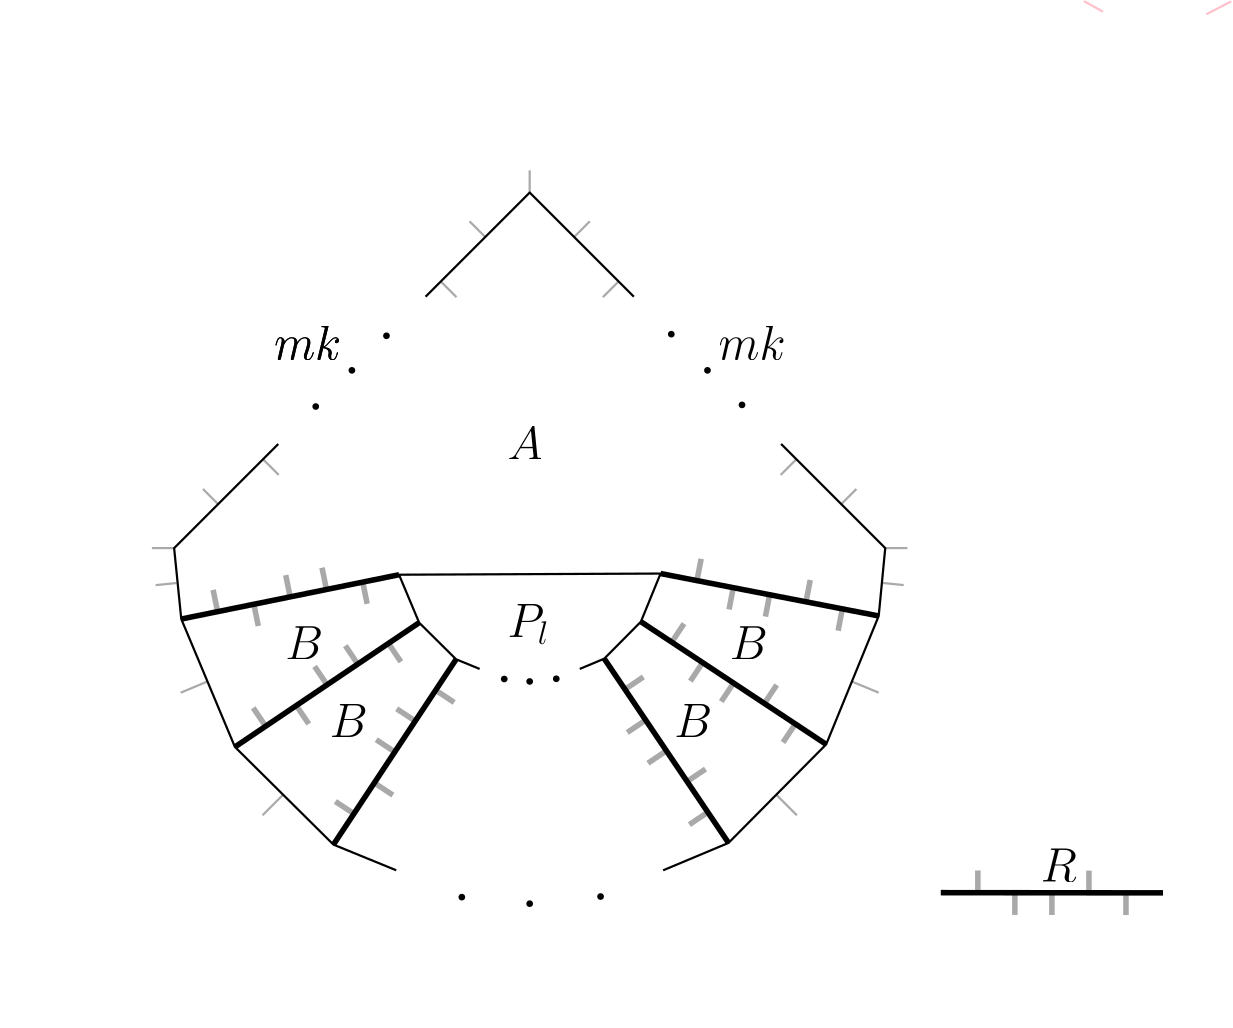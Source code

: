 <?xml version="1.0"?>
<!DOCTYPE ipe SYSTEM "ipe.dtd">
<ipe version="70206" creator="Ipe 7.2.7">
<info created="D:20180508103944" modified="D:20180508114937"/>
<ipestyle name="basic">
<symbol name="arrow/arc(spx)">
<path stroke="sym-stroke" fill="sym-stroke" pen="sym-pen">
0 0 m
-1 0.333 l
-1 -0.333 l
h
</path>
</symbol>
<symbol name="arrow/farc(spx)">
<path stroke="sym-stroke" fill="white" pen="sym-pen">
0 0 m
-1 0.333 l
-1 -0.333 l
h
</path>
</symbol>
<symbol name="arrow/ptarc(spx)">
<path stroke="sym-stroke" fill="sym-stroke" pen="sym-pen">
0 0 m
-1 0.333 l
-0.8 0 l
-1 -0.333 l
h
</path>
</symbol>
<symbol name="arrow/fptarc(spx)">
<path stroke="sym-stroke" fill="white" pen="sym-pen">
0 0 m
-1 0.333 l
-0.8 0 l
-1 -0.333 l
h
</path>
</symbol>
<symbol name="mark/circle(sx)" transformations="translations">
<path fill="sym-stroke">
0.6 0 0 0.6 0 0 e
0.4 0 0 0.4 0 0 e
</path>
</symbol>
<symbol name="mark/disk(sx)" transformations="translations">
<path fill="sym-stroke">
0.6 0 0 0.6 0 0 e
</path>
</symbol>
<symbol name="mark/fdisk(sfx)" transformations="translations">
<group>
<path fill="sym-fill">
0.5 0 0 0.5 0 0 e
</path>
<path fill="sym-stroke" fillrule="eofill">
0.6 0 0 0.6 0 0 e
0.4 0 0 0.4 0 0 e
</path>
</group>
</symbol>
<symbol name="mark/box(sx)" transformations="translations">
<path fill="sym-stroke" fillrule="eofill">
-0.6 -0.6 m
0.6 -0.6 l
0.6 0.6 l
-0.6 0.6 l
h
-0.4 -0.4 m
0.4 -0.4 l
0.4 0.4 l
-0.4 0.4 l
h
</path>
</symbol>
<symbol name="mark/square(sx)" transformations="translations">
<path fill="sym-stroke">
-0.6 -0.6 m
0.6 -0.6 l
0.6 0.6 l
-0.6 0.6 l
h
</path>
</symbol>
<symbol name="mark/fsquare(sfx)" transformations="translations">
<group>
<path fill="sym-fill">
-0.5 -0.5 m
0.5 -0.5 l
0.5 0.5 l
-0.5 0.5 l
h
</path>
<path fill="sym-stroke" fillrule="eofill">
-0.6 -0.6 m
0.6 -0.6 l
0.6 0.6 l
-0.6 0.6 l
h
-0.4 -0.4 m
0.4 -0.4 l
0.4 0.4 l
-0.4 0.4 l
h
</path>
</group>
</symbol>
<symbol name="mark/cross(sx)" transformations="translations">
<group>
<path fill="sym-stroke">
-0.43 -0.57 m
0.57 0.43 l
0.43 0.57 l
-0.57 -0.43 l
h
</path>
<path fill="sym-stroke">
-0.43 0.57 m
0.57 -0.43 l
0.43 -0.57 l
-0.57 0.43 l
h
</path>
</group>
</symbol>
<symbol name="arrow/fnormal(spx)">
<path stroke="sym-stroke" fill="white" pen="sym-pen">
0 0 m
-1 0.333 l
-1 -0.333 l
h
</path>
</symbol>
<symbol name="arrow/pointed(spx)">
<path stroke="sym-stroke" fill="sym-stroke" pen="sym-pen">
0 0 m
-1 0.333 l
-0.8 0 l
-1 -0.333 l
h
</path>
</symbol>
<symbol name="arrow/fpointed(spx)">
<path stroke="sym-stroke" fill="white" pen="sym-pen">
0 0 m
-1 0.333 l
-0.8 0 l
-1 -0.333 l
h
</path>
</symbol>
<symbol name="arrow/linear(spx)">
<path stroke="sym-stroke" pen="sym-pen">
-1 0.333 m
0 0 l
-1 -0.333 l
</path>
</symbol>
<symbol name="arrow/fdouble(spx)">
<path stroke="sym-stroke" fill="white" pen="sym-pen">
0 0 m
-1 0.333 l
-1 -0.333 l
h
-1 0 m
-2 0.333 l
-2 -0.333 l
h
</path>
</symbol>
<symbol name="arrow/double(spx)">
<path stroke="sym-stroke" fill="sym-stroke" pen="sym-pen">
0 0 m
-1 0.333 l
-1 -0.333 l
h
-1 0 m
-2 0.333 l
-2 -0.333 l
h
</path>
</symbol>
<pen name="heavier" value="0.8"/>
<pen name="fat" value="1.2"/>
<pen name="ultrafat" value="2"/>
<symbolsize name="large" value="5"/>
<symbolsize name="small" value="2"/>
<symbolsize name="tiny" value="1.1"/>
<arrowsize name="large" value="10"/>
<arrowsize name="small" value="5"/>
<arrowsize name="tiny" value="3"/>
<color name="red" value="1 0 0"/>
<color name="green" value="0 1 0"/>
<color name="blue" value="0 0 1"/>
<color name="yellow" value="1 1 0"/>
<color name="orange" value="1 0.647 0"/>
<color name="gold" value="1 0.843 0"/>
<color name="purple" value="0.627 0.125 0.941"/>
<color name="gray" value="0.745"/>
<color name="brown" value="0.647 0.165 0.165"/>
<color name="navy" value="0 0 0.502"/>
<color name="pink" value="1 0.753 0.796"/>
<color name="seagreen" value="0.18 0.545 0.341"/>
<color name="turquoise" value="0.251 0.878 0.816"/>
<color name="violet" value="0.933 0.51 0.933"/>
<color name="darkblue" value="0 0 0.545"/>
<color name="darkcyan" value="0 0.545 0.545"/>
<color name="darkgray" value="0.663"/>
<color name="darkgreen" value="0 0.392 0"/>
<color name="darkmagenta" value="0.545 0 0.545"/>
<color name="darkorange" value="1 0.549 0"/>
<color name="darkred" value="0.545 0 0"/>
<color name="lightblue" value="0.678 0.847 0.902"/>
<color name="lightcyan" value="0.878 1 1"/>
<color name="lightgray" value="0.827"/>
<color name="lightgreen" value="0.565 0.933 0.565"/>
<color name="lightyellow" value="1 1 0.878"/>
<dashstyle name="dashed" value="[4] 0"/>
<dashstyle name="dotted" value="[1 3] 0"/>
<dashstyle name="dash dotted" value="[4 2 1 2] 0"/>
<dashstyle name="dash dot dotted" value="[4 2 1 2 1 2] 0"/>
<textsize name="large" value="\large"/>
<textsize name="Large" value="\Large"/>
<textsize name="LARGE" value="\LARGE"/>
<textsize name="huge" value="\huge"/>
<textsize name="Huge" value="\Huge"/>
<textsize name="small" value="\small"/>
<textsize name="footnote" value="\footnotesize"/>
<textsize name="tiny" value="\tiny"/>
<textstyle name="center" begin="\begin{center}" end="\end{center}"/>
<textstyle name="itemize" begin="\begin{itemize}" end="\end{itemize}"/>
<textstyle name="item" begin="\begin{itemize}\item{}" end="\end{itemize}"/>
<gridsize name="4 pts" value="4"/>
<gridsize name="8 pts (~3 mm)" value="8"/>
<gridsize name="16 pts (~6 mm)" value="16"/>
<gridsize name="32 pts (~12 mm)" value="32"/>
<gridsize name="10 pts (~3.5 mm)" value="10"/>
<gridsize name="20 pts (~7 mm)" value="20"/>
<gridsize name="14 pts (~5 mm)" value="14"/>
<gridsize name="28 pts (~10 mm)" value="28"/>
<gridsize name="56 pts (~20 mm)" value="56"/>
<anglesize name="90 deg" value="90"/>
<anglesize name="60 deg" value="60"/>
<anglesize name="45 deg" value="45"/>
<anglesize name="30 deg" value="30"/>
<anglesize name="22.5 deg" value="22.5"/>
<opacity name="10%" value="0.1"/>
<opacity name="30%" value="0.3"/>
<opacity name="50%" value="0.5"/>
<opacity name="75%" value="0.75"/>
<tiling name="falling" angle="-60" step="4" width="1"/>
<tiling name="rising" angle="30" step="4" width="1"/>
</ipestyle>
<page>
<layer name="alpha"/>
<view layers="alpha" active="alpha"/>
<group layer="alpha">
<group>
<path matrix="0.707107 0.707107 -0.707107 0.707107 470.96 -192.999" stroke="white">
65.514 638.902 m
415.595 493.893 l
378.941 437.059 l
154.464 661.536 l
196.649 703.286 l
317.829 410.731 l
256 401.899 l
256 716.656 l
315.684 704.09 l
191.641 404.623 l
135.103 439.103 l
383.577 687.577 l
428.132 631.299 l
93.8168 492.822 l
83.541 560 l
449.787 560 l
</path>
<path matrix="0.551937 0.833886 -0.833886 0.551937 581.68 -138.559" stroke="white">
65.514 638.902 m
415.595 493.893 l
378.941 437.059 l
154.464 661.536 l
196.649 703.286 l
317.829 410.731 l
256 401.899 l
256 716.656 l
315.684 704.09 l
191.641 404.623 l
135.103 439.103 l
383.577 687.577 l
428.132 631.299 l
93.8168 492.822 l
83.541 560 l
449.787 560 l
</path>
<path stroke="white" pen="heavier">
128 0 0 128 256 384 e
</path>
<path stroke="white" pen="heavier">
48 0 0 48 256 384 e
</path>
</group>
<path stroke="white" pen="heavier">
136 0 0 136 256 384 e
</path>
</group>
<path matrix="-0.990146 0.0978575 0.097901 0.989707 471.883 -21.099" stroke="darkgray" pen="heavier">
128 384 m
120 384 l
</path>
<path matrix="0.990146 0.0978575 -0.097901 0.989707 40.1165 -21.099" stroke="darkgray" pen="heavier">
128 384 m
120 384 l
</path>
<group>
<group matrix="0.818023 -0.159007 0.190809 0.981627 -18.8314 46.2346">
<path stroke="darkgray" pen="ultrafat">
320 384 m
320 392 l
</path>
<path matrix="1 0 0 1 0 -8" stroke="darkgray" pen="ultrafat">
336 384 m
336 392 l
</path>
<path matrix="1 0 0 1 0 -8" stroke="darkgray" pen="ultrafat">
352 384 m
352 392 l
</path>
<path stroke="darkgray" pen="ultrafat">
368 384 m
368 392 l
</path>
<path matrix="1 0 0 1 0 -8" stroke="darkgray" pen="ultrafat">
384 384 m
384 392 l
</path>
</group>
<group matrix="0.694905 -0.459947 0.551937 0.833886 -127.168 177.119">
<path stroke="darkgray" pen="ultrafat">
320 384 m
320 392 l
</path>
<path matrix="1 0 0 1 0 -8" stroke="darkgray" pen="ultrafat">
336 384 m
336 392 l
</path>
<path matrix="1 0 0 1 0 -8" stroke="darkgray" pen="ultrafat">
352 384 m
352 392 l
</path>
<path stroke="darkgray" pen="ultrafat">
368 384 m
368 392 l
</path>
<path matrix="1 0 0 1 0 -8" stroke="darkgray" pen="ultrafat">
384 384 m
384 392 l
</path>
</group>
<group matrix="0.465994 -0.690865 0.829038 0.559193 -177.171 339.499">
<path stroke="darkgray" pen="ultrafat">
320 384 m
320 392 l
</path>
<path matrix="1 0 0 1 0 -8" stroke="darkgray" pen="ultrafat">
336 384 m
336 392 l
</path>
<path matrix="1 0 0 1 0 -8" stroke="darkgray" pen="ultrafat">
352 384 m
352 392 l
</path>
<path stroke="darkgray" pen="ultrafat">
368 384 m
368 392 l
</path>
<path matrix="1 0 0 1 0 -8" stroke="darkgray" pen="ultrafat">
384 384 m
384 392 l
</path>
</group>
<group matrix="-0.459947 -0.694905 0.833886 -0.551937 49.1189 767.168">
<path stroke="darkgray" pen="ultrafat">
320 384 m
320 392 l
</path>
<path matrix="1 0 0 1 0 -8" stroke="darkgray" pen="ultrafat">
336 384 m
336 392 l
</path>
<path matrix="1 0 0 1 0 -8" stroke="darkgray" pen="ultrafat">
352 384 m
352 392 l
</path>
<path stroke="darkgray" pen="ultrafat">
368 384 m
368 392 l
</path>
<path matrix="1 0 0 1 0 -8" stroke="darkgray" pen="ultrafat">
384 384 m
384 392 l
</path>
</group>
<group matrix="-0.690865 -0.465994 0.559193 -0.829038 211.499 817.171">
<path stroke="darkgray" pen="ultrafat">
320 384 m
320 392 l
</path>
<path matrix="1 0 0 1 0 -8" stroke="darkgray" pen="ultrafat">
336 384 m
336 392 l
</path>
<path matrix="1 0 0 1 0 -8" stroke="darkgray" pen="ultrafat">
352 384 m
352 392 l
</path>
<path stroke="darkgray" pen="ultrafat">
368 384 m
368 392 l
</path>
<path matrix="1 0 0 1 0 -8" stroke="darkgray" pen="ultrafat">
384 384 m
384 392 l
</path>
</group>
<group matrix="-0.816604 -0.16614 0.199368 -0.979925 380.654 801.228">
<path stroke="darkgray" pen="ultrafat">
320 384 m
320 392 l
</path>
<path matrix="1 0 0 1 0 -8" stroke="darkgray" pen="ultrafat">
336 384 m
336 392 l
</path>
<path matrix="1 0 0 1 0 -8" stroke="darkgray" pen="ultrafat">
352 384 m
352 392 l
</path>
<path stroke="darkgray" pen="ultrafat">
368 384 m
368 392 l
</path>
<path matrix="1 0 0 1 0 -8" stroke="darkgray" pen="ultrafat">
384 384 m
384 392 l
</path>
</group>
</group>
<group matrix="0.833333 -0.00066813 0.00080176 1 150.359 -123.835">
<path stroke="darkgray" pen="ultrafat">
320 384 m
320 392 l
</path>
<path matrix="1 0 0 1 0 -8" stroke="darkgray" pen="ultrafat">
336 384 m
336 392 l
</path>
<path matrix="1 0 0 1 0 -8" stroke="darkgray" pen="ultrafat">
352 384 m
352 392 l
</path>
<path stroke="darkgray" pen="ultrafat">
368 384 m
368 392 l
</path>
<path matrix="1 0 0 1 0 -8" stroke="darkgray" pen="ultrafat">
384 384 m
384 392 l
</path>
</group>
<path stroke="white" pen="heavier">
256 512 m
128 384 l
130.57 358.481 l
149.883 312.423 l
185.352 277.263 l
231.576 258.352 l
281.519 258.57 l
327.577 277.883 l
362.737 313.352 l
381.648 359.576 l
384 384 l
256 512 l
256 512 l
</path>
<path stroke="darkgray" pen="heavier">
256 512 m
256 520 l
</path>
<path matrix="-0.707107 -0.707107 -0.707107 0.707107 707.387 173.363" stroke="darkgray" pen="heavier">
80 400 m
72 400 l
</path>
<path matrix="-0.707107 -0.707107 -0.707107 0.707107 685.754 184.069" stroke="darkgray" pen="heavier">
80 400 m
72 400 l
</path>
<path matrix="-0.707107 -0.707107 -0.707107 0.707107 621.754 248.069" stroke="darkgray" pen="heavier">
80 400 m
72 400 l
</path>
<path matrix="-0.707107 -0.707107 -0.707107 0.707107 611.411 269.726" stroke="darkgray" pen="heavier">
80 400 m
72 400 l
</path>
<path matrix="0.707107 -0.707107 0.707107 0.707107 -195.387 173.363" stroke="darkgray" pen="heavier">
80 400 m
72 400 l
</path>
<path matrix="0.707107 -0.707107 0.707107 0.707107 -173.754 184.069" stroke="darkgray" pen="heavier">
80 400 m
72 400 l
</path>
<path matrix="0.707107 -0.707107 0.707107 0.707107 -109.754 248.069" stroke="darkgray" pen="heavier">
80 400 m
72 400 l
</path>
<path matrix="0.707107 -0.707107 0.707107 0.707107 -99.411 269.726" stroke="darkgray" pen="heavier">
80 400 m
72 400 l
</path>
<path stroke="darkgray" pen="heavier">
384 384 m
392 384 l
392 384 l
</path>
<path stroke="darkgray" pen="heavier">
371.985 335.957 m
381.648 331.955 l
</path>
<path stroke="darkgray" pen="heavier">
344.771 295.229 m
352.167 287.833 l
</path>
<path stroke="darkgray" pen="heavier">
128 384 m
120 384 l
</path>
<path stroke="darkgray" pen="heavier">
140 336 m
130.352 331.955 l
</path>
<path stroke="darkgray" pen="heavier">
167.229 295.229 m
159.833 287.833 l
</path>
<path matrix="1 0 0 1 226.112 60.888" stroke="pink" pen="heavier">
229.412 520.036 m
236.244 516.254 l
</path>
<path matrix="1 0 0 1 226.112 60.888" stroke="pink" pen="heavier">
273.493 515.301 m
282.436 519.936 l
</path>
<path stroke="black" pen="heavier">
237.984 340.505 m
229.507 343.973 l
216.206 357.159 l
208.964 374.43 l
303.118 374.841 l
296.027 357.507 l
282.841 344.206 l
274.016 340.505 l
</path>
<path stroke="black" pen="heavier">
218.51 474.51 m
256 512 l
293.49 474.51 l
</path>
<path stroke="black" pen="heavier">
165.49 421.49 m
128 384 l
130.57 358.481 l
149.883 312.423 l
185.352 277.263 l
207.957 268.015 l
</path>
<path stroke="black" pen="heavier">
346.51 421.49 m
384 384 l
381.648 359.576 l
362.737 313.352 l
327.577 277.883 l
304.043 268.015 l
</path>
<use name="mark/disk(sx)" pos="192 448" size="small" stroke="black"/>
<use name="mark/disk(sx)" pos="178.979 434.979" size="small" stroke="black"/>
<use name="mark/disk(sx)" pos="204.44 460.44" size="small" stroke="black"/>
<use name="mark/disk(sx)" pos="320 448" size="small" stroke="black"/>
<use name="mark/disk(sx)" pos="306.979 461.021" size="small" stroke="black"/>
<use name="mark/disk(sx)" pos="332.44 435.56" size="small" stroke="black"/>
<use name="mark/disk(sx)" pos="256 336" size="small" stroke="black"/>
<use name="mark/disk(sx)" pos="246.841 336.882" size="small" stroke="black"/>
<use name="mark/disk(sx)" pos="265.57 336.964" size="small" stroke="black"/>
<use name="mark/disk(sx)" pos="256 256" size="small" stroke="black"/>
<use name="mark/disk(sx)" pos="231.576 258.352" size="small" stroke="black"/>
<use name="mark/disk(sx)" pos="281.519 258.57" size="small" stroke="black"/>
<path stroke="black" pen="ultrafat">
130.57 358.481 m
208.964 374.43 l
208.964 374.43 l
</path>
<path stroke="black" pen="ultrafat">
149.883 312.423 m
216.206 357.159 l
</path>
<path stroke="black" pen="ultrafat">
185.352 277.263 m
229.507 343.973 l
</path>
<path stroke="black" pen="ultrafat">
282.841 344.206 m
327.577 277.883 l
</path>
<path stroke="black" pen="ultrafat">
296.027 357.507 m
362.737 313.352 l
</path>
<path stroke="black" pen="ultrafat">
303.118 374.841 m
381.648 359.576 l
</path>
<text transformations="translations" pos="164 452" stroke="black" type="label" width="24.089" height="11.955" depth="0" valign="baseline" size="LARGE" style="math">mk</text>
<path matrix="0.98178 0.190022 -0.190022 0.98178 177.633 -165.649" stroke="black" pen="ultrafat">
303.118 374.841 m
381.648 359.576 l
</path>
<group>
<group>
<text transformations="translations" pos="248 416" stroke="black" type="label" width="12.636" height="11.764" depth="0" valign="baseline" size="LARGE" style="math">A</text>
<text matrix="1 0 0 1 4 -4" transformations="translations" pos="164 348" stroke="black" type="label" width="13.675" height="11.764" depth="0" valign="baseline" size="LARGE" style="math">B</text>
<text matrix="1 0 0 1 20 -32" transformations="translations" pos="164 348" stroke="black" type="label" width="13.675" height="11.764" depth="0" valign="baseline" size="LARGE" style="math">B</text>
<text matrix="1 0 0 1 144 -32" transformations="translations" pos="164 348" stroke="black" type="label" width="13.675" height="11.764" depth="0" valign="baseline" size="LARGE" style="math">B</text>
<text matrix="1 0 0 1 164 -4" transformations="translations" pos="164 348" stroke="black" type="label" width="13.675" height="11.764" depth="0" valign="baseline" size="LARGE" style="math">B</text>
</group>
<text transformations="translations" pos="248 352" stroke="black" type="label" width="15.113" height="11.766" depth="2.58" valign="baseline" size="LARGE" style="math">P_l</text>
<text transformations="translations" pos="164 452" stroke="black" type="label" width="24.089" height="11.955" depth="0" valign="baseline" size="LARGE" style="math">mk</text>
<text matrix="1 0 0 1 160 0" transformations="translations" pos="164 452" stroke="black" type="label" width="24.089" height="11.955" depth="0" valign="baseline" size="LARGE" style="math">mk</text>
<text matrix="1 0 0 1 12 0" transformations="translations" pos="428 264" stroke="black" type="label" width="12.972" height="11.764" depth="0" valign="baseline" size="LARGE" style="math">R</text>
</group>
</page>
</ipe>
